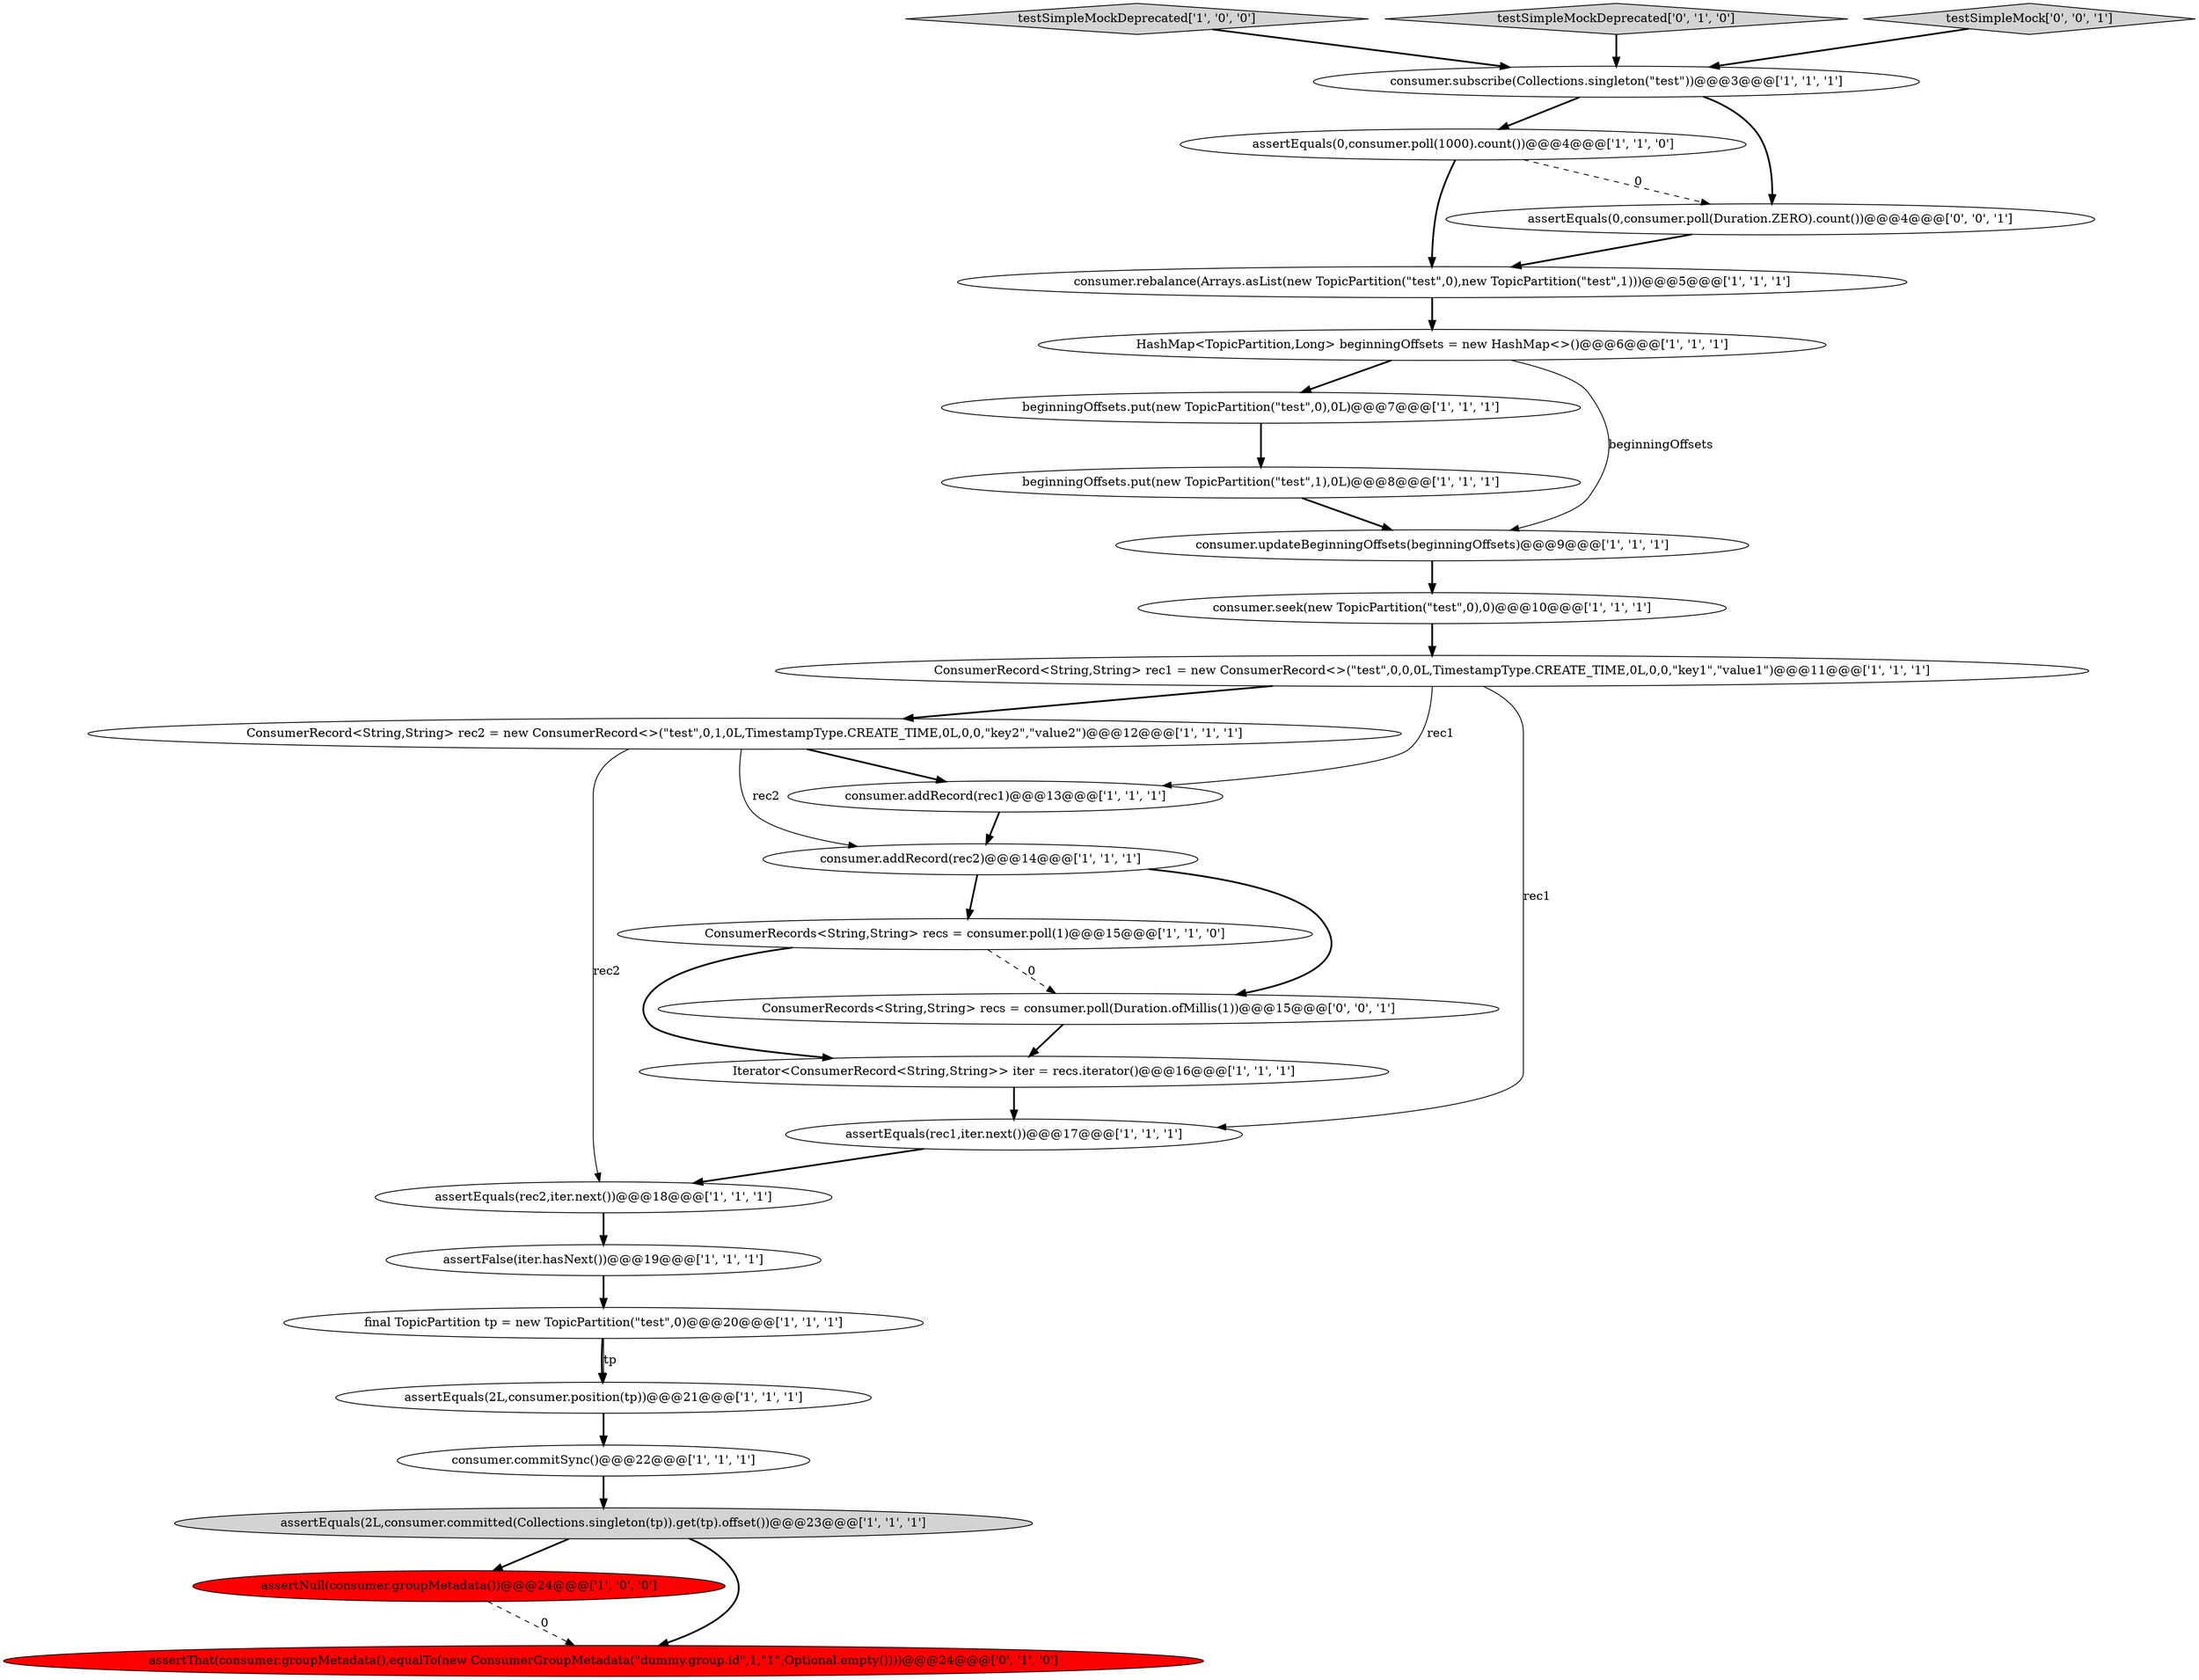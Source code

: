 digraph {
3 [style = filled, label = "consumer.addRecord(rec2)@@@14@@@['1', '1', '1']", fillcolor = white, shape = ellipse image = "AAA0AAABBB1BBB"];
12 [style = filled, label = "ConsumerRecords<String,String> recs = consumer.poll(1)@@@15@@@['1', '1', '0']", fillcolor = white, shape = ellipse image = "AAA0AAABBB1BBB"];
8 [style = filled, label = "assertEquals(rec2,iter.next())@@@18@@@['1', '1', '1']", fillcolor = white, shape = ellipse image = "AAA0AAABBB1BBB"];
17 [style = filled, label = "ConsumerRecord<String,String> rec1 = new ConsumerRecord<>(\"test\",0,0,0L,TimestampType.CREATE_TIME,0L,0,0,\"key1\",\"value1\")@@@11@@@['1', '1', '1']", fillcolor = white, shape = ellipse image = "AAA0AAABBB1BBB"];
9 [style = filled, label = "beginningOffsets.put(new TopicPartition(\"test\",1),0L)@@@8@@@['1', '1', '1']", fillcolor = white, shape = ellipse image = "AAA0AAABBB1BBB"];
23 [style = filled, label = "assertThat(consumer.groupMetadata(),equalTo(new ConsumerGroupMetadata(\"dummy.group.id\",1,\"1\",Optional.empty())))@@@24@@@['0', '1', '0']", fillcolor = red, shape = ellipse image = "AAA1AAABBB2BBB"];
4 [style = filled, label = "assertNull(consumer.groupMetadata())@@@24@@@['1', '0', '0']", fillcolor = red, shape = ellipse image = "AAA1AAABBB1BBB"];
18 [style = filled, label = "Iterator<ConsumerRecord<String,String>> iter = recs.iterator()@@@16@@@['1', '1', '1']", fillcolor = white, shape = ellipse image = "AAA0AAABBB1BBB"];
15 [style = filled, label = "final TopicPartition tp = new TopicPartition(\"test\",0)@@@20@@@['1', '1', '1']", fillcolor = white, shape = ellipse image = "AAA0AAABBB1BBB"];
2 [style = filled, label = "consumer.updateBeginningOffsets(beginningOffsets)@@@9@@@['1', '1', '1']", fillcolor = white, shape = ellipse image = "AAA0AAABBB1BBB"];
20 [style = filled, label = "consumer.subscribe(Collections.singleton(\"test\"))@@@3@@@['1', '1', '1']", fillcolor = white, shape = ellipse image = "AAA0AAABBB1BBB"];
7 [style = filled, label = "beginningOffsets.put(new TopicPartition(\"test\",0),0L)@@@7@@@['1', '1', '1']", fillcolor = white, shape = ellipse image = "AAA0AAABBB1BBB"];
13 [style = filled, label = "assertEquals(2L,consumer.position(tp))@@@21@@@['1', '1', '1']", fillcolor = white, shape = ellipse image = "AAA0AAABBB1BBB"];
21 [style = filled, label = "assertEquals(0,consumer.poll(1000).count())@@@4@@@['1', '1', '0']", fillcolor = white, shape = ellipse image = "AAA0AAABBB1BBB"];
26 [style = filled, label = "ConsumerRecords<String,String> recs = consumer.poll(Duration.ofMillis(1))@@@15@@@['0', '0', '1']", fillcolor = white, shape = ellipse image = "AAA0AAABBB3BBB"];
11 [style = filled, label = "consumer.addRecord(rec1)@@@13@@@['1', '1', '1']", fillcolor = white, shape = ellipse image = "AAA0AAABBB1BBB"];
1 [style = filled, label = "assertEquals(2L,consumer.committed(Collections.singleton(tp)).get(tp).offset())@@@23@@@['1', '1', '1']", fillcolor = lightgray, shape = ellipse image = "AAA0AAABBB1BBB"];
14 [style = filled, label = "testSimpleMockDeprecated['1', '0', '0']", fillcolor = lightgray, shape = diamond image = "AAA0AAABBB1BBB"];
25 [style = filled, label = "assertEquals(0,consumer.poll(Duration.ZERO).count())@@@4@@@['0', '0', '1']", fillcolor = white, shape = ellipse image = "AAA0AAABBB3BBB"];
24 [style = filled, label = "testSimpleMockDeprecated['0', '1', '0']", fillcolor = lightgray, shape = diamond image = "AAA0AAABBB2BBB"];
0 [style = filled, label = "consumer.rebalance(Arrays.asList(new TopicPartition(\"test\",0),new TopicPartition(\"test\",1)))@@@5@@@['1', '1', '1']", fillcolor = white, shape = ellipse image = "AAA0AAABBB1BBB"];
10 [style = filled, label = "consumer.seek(new TopicPartition(\"test\",0),0)@@@10@@@['1', '1', '1']", fillcolor = white, shape = ellipse image = "AAA0AAABBB1BBB"];
27 [style = filled, label = "testSimpleMock['0', '0', '1']", fillcolor = lightgray, shape = diamond image = "AAA0AAABBB3BBB"];
6 [style = filled, label = "HashMap<TopicPartition,Long> beginningOffsets = new HashMap<>()@@@6@@@['1', '1', '1']", fillcolor = white, shape = ellipse image = "AAA0AAABBB1BBB"];
22 [style = filled, label = "ConsumerRecord<String,String> rec2 = new ConsumerRecord<>(\"test\",0,1,0L,TimestampType.CREATE_TIME,0L,0,0,\"key2\",\"value2\")@@@12@@@['1', '1', '1']", fillcolor = white, shape = ellipse image = "AAA0AAABBB1BBB"];
5 [style = filled, label = "assertEquals(rec1,iter.next())@@@17@@@['1', '1', '1']", fillcolor = white, shape = ellipse image = "AAA0AAABBB1BBB"];
16 [style = filled, label = "assertFalse(iter.hasNext())@@@19@@@['1', '1', '1']", fillcolor = white, shape = ellipse image = "AAA0AAABBB1BBB"];
19 [style = filled, label = "consumer.commitSync()@@@22@@@['1', '1', '1']", fillcolor = white, shape = ellipse image = "AAA0AAABBB1BBB"];
25->0 [style = bold, label=""];
8->16 [style = bold, label=""];
5->8 [style = bold, label=""];
16->15 [style = bold, label=""];
1->4 [style = bold, label=""];
17->5 [style = solid, label="rec1"];
15->13 [style = bold, label=""];
22->3 [style = solid, label="rec2"];
21->0 [style = bold, label=""];
0->6 [style = bold, label=""];
9->2 [style = bold, label=""];
3->26 [style = bold, label=""];
15->13 [style = solid, label="tp"];
10->17 [style = bold, label=""];
3->12 [style = bold, label=""];
17->22 [style = bold, label=""];
2->10 [style = bold, label=""];
20->25 [style = bold, label=""];
1->23 [style = bold, label=""];
20->21 [style = bold, label=""];
24->20 [style = bold, label=""];
7->9 [style = bold, label=""];
17->11 [style = solid, label="rec1"];
12->26 [style = dashed, label="0"];
19->1 [style = bold, label=""];
13->19 [style = bold, label=""];
11->3 [style = bold, label=""];
18->5 [style = bold, label=""];
12->18 [style = bold, label=""];
21->25 [style = dashed, label="0"];
22->8 [style = solid, label="rec2"];
6->7 [style = bold, label=""];
4->23 [style = dashed, label="0"];
27->20 [style = bold, label=""];
22->11 [style = bold, label=""];
6->2 [style = solid, label="beginningOffsets"];
14->20 [style = bold, label=""];
26->18 [style = bold, label=""];
}
